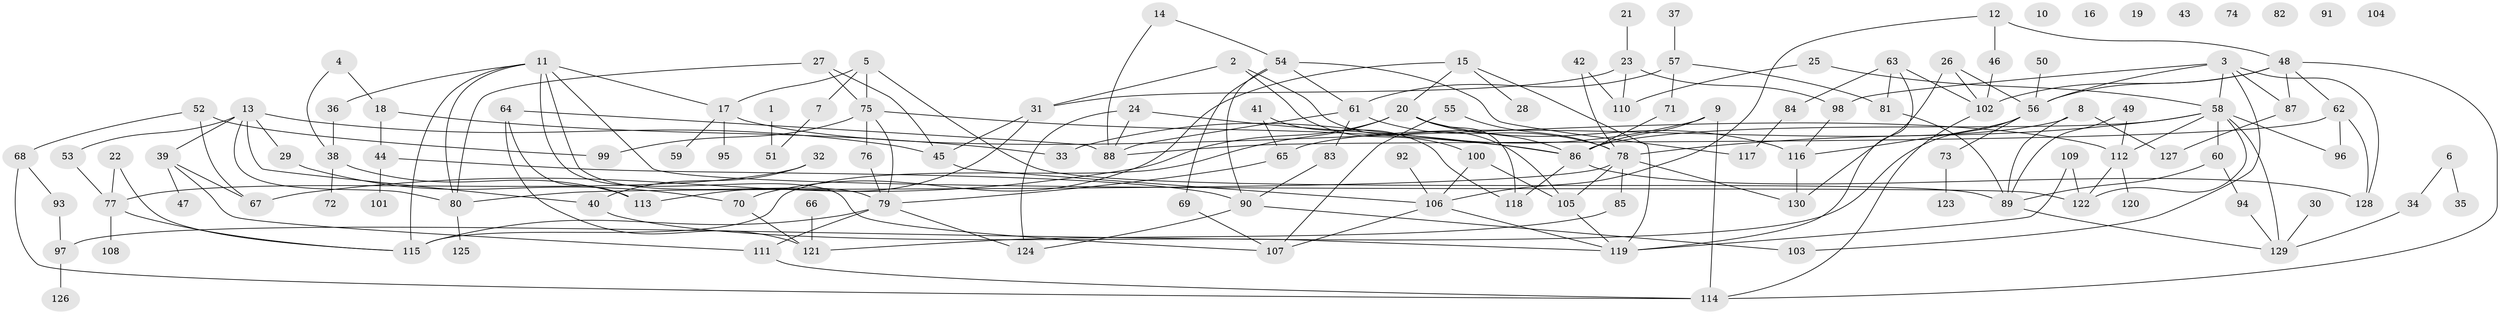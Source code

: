 // coarse degree distribution, {3: 0.24561403508771928, 4: 0.19298245614035087, 2: 0.17543859649122806, 1: 0.05263157894736842, 7: 0.08771929824561403, 6: 0.05263157894736842, 5: 0.10526315789473684, 8: 0.08771929824561403}
// Generated by graph-tools (version 1.1) at 2025/35/03/04/25 23:35:44]
// undirected, 130 vertices, 193 edges
graph export_dot {
  node [color=gray90,style=filled];
  1;
  2;
  3;
  4;
  5;
  6;
  7;
  8;
  9;
  10;
  11;
  12;
  13;
  14;
  15;
  16;
  17;
  18;
  19;
  20;
  21;
  22;
  23;
  24;
  25;
  26;
  27;
  28;
  29;
  30;
  31;
  32;
  33;
  34;
  35;
  36;
  37;
  38;
  39;
  40;
  41;
  42;
  43;
  44;
  45;
  46;
  47;
  48;
  49;
  50;
  51;
  52;
  53;
  54;
  55;
  56;
  57;
  58;
  59;
  60;
  61;
  62;
  63;
  64;
  65;
  66;
  67;
  68;
  69;
  70;
  71;
  72;
  73;
  74;
  75;
  76;
  77;
  78;
  79;
  80;
  81;
  82;
  83;
  84;
  85;
  86;
  87;
  88;
  89;
  90;
  91;
  92;
  93;
  94;
  95;
  96;
  97;
  98;
  99;
  100;
  101;
  102;
  103;
  104;
  105;
  106;
  107;
  108;
  109;
  110;
  111;
  112;
  113;
  114;
  115;
  116;
  117;
  118;
  119;
  120;
  121;
  122;
  123;
  124;
  125;
  126;
  127;
  128;
  129;
  130;
  1 -- 51;
  2 -- 31;
  2 -- 100;
  2 -- 105;
  3 -- 56;
  3 -- 58;
  3 -- 87;
  3 -- 98;
  3 -- 103;
  3 -- 128;
  4 -- 18;
  4 -- 38;
  5 -- 7;
  5 -- 17;
  5 -- 75;
  5 -- 89;
  6 -- 34;
  6 -- 35;
  7 -- 51;
  8 -- 65;
  8 -- 89;
  8 -- 127;
  9 -- 33;
  9 -- 86;
  9 -- 114;
  11 -- 17;
  11 -- 36;
  11 -- 79;
  11 -- 80;
  11 -- 107;
  11 -- 115;
  11 -- 122;
  12 -- 46;
  12 -- 48;
  12 -- 106;
  13 -- 29;
  13 -- 39;
  13 -- 40;
  13 -- 45;
  13 -- 53;
  13 -- 80;
  14 -- 54;
  14 -- 88;
  15 -- 20;
  15 -- 28;
  15 -- 70;
  15 -- 119;
  17 -- 59;
  17 -- 95;
  17 -- 112;
  18 -- 33;
  18 -- 44;
  20 -- 67;
  20 -- 86;
  20 -- 115;
  20 -- 116;
  20 -- 118;
  21 -- 23;
  22 -- 77;
  22 -- 115;
  23 -- 31;
  23 -- 98;
  23 -- 110;
  24 -- 86;
  24 -- 88;
  24 -- 124;
  25 -- 58;
  25 -- 110;
  26 -- 56;
  26 -- 102;
  26 -- 130;
  27 -- 45;
  27 -- 75;
  27 -- 80;
  29 -- 70;
  30 -- 129;
  31 -- 45;
  31 -- 113;
  32 -- 40;
  32 -- 77;
  34 -- 129;
  36 -- 38;
  37 -- 57;
  38 -- 72;
  38 -- 113;
  39 -- 47;
  39 -- 67;
  39 -- 111;
  40 -- 119;
  41 -- 65;
  41 -- 118;
  42 -- 78;
  42 -- 110;
  44 -- 90;
  44 -- 101;
  45 -- 106;
  46 -- 102;
  48 -- 56;
  48 -- 62;
  48 -- 87;
  48 -- 102;
  48 -- 114;
  49 -- 89;
  49 -- 112;
  50 -- 56;
  52 -- 67;
  52 -- 68;
  52 -- 99;
  53 -- 77;
  54 -- 61;
  54 -- 69;
  54 -- 90;
  54 -- 117;
  55 -- 78;
  55 -- 107;
  56 -- 73;
  56 -- 97;
  56 -- 116;
  57 -- 61;
  57 -- 71;
  57 -- 81;
  58 -- 60;
  58 -- 78;
  58 -- 86;
  58 -- 96;
  58 -- 112;
  58 -- 122;
  58 -- 129;
  60 -- 89;
  60 -- 94;
  61 -- 78;
  61 -- 83;
  61 -- 88;
  62 -- 88;
  62 -- 96;
  62 -- 128;
  63 -- 81;
  63 -- 84;
  63 -- 102;
  63 -- 119;
  64 -- 88;
  64 -- 113;
  64 -- 121;
  65 -- 79;
  66 -- 121;
  68 -- 93;
  68 -- 114;
  69 -- 107;
  70 -- 121;
  71 -- 86;
  73 -- 123;
  75 -- 76;
  75 -- 79;
  75 -- 86;
  75 -- 99;
  76 -- 79;
  77 -- 108;
  77 -- 115;
  78 -- 80;
  78 -- 85;
  78 -- 105;
  78 -- 130;
  79 -- 111;
  79 -- 115;
  79 -- 124;
  80 -- 125;
  81 -- 89;
  83 -- 90;
  84 -- 117;
  85 -- 121;
  86 -- 118;
  86 -- 128;
  87 -- 127;
  89 -- 129;
  90 -- 103;
  90 -- 124;
  92 -- 106;
  93 -- 97;
  94 -- 129;
  97 -- 126;
  98 -- 116;
  100 -- 105;
  100 -- 106;
  102 -- 114;
  105 -- 119;
  106 -- 107;
  106 -- 119;
  109 -- 119;
  109 -- 122;
  111 -- 114;
  112 -- 120;
  112 -- 122;
  116 -- 130;
}
